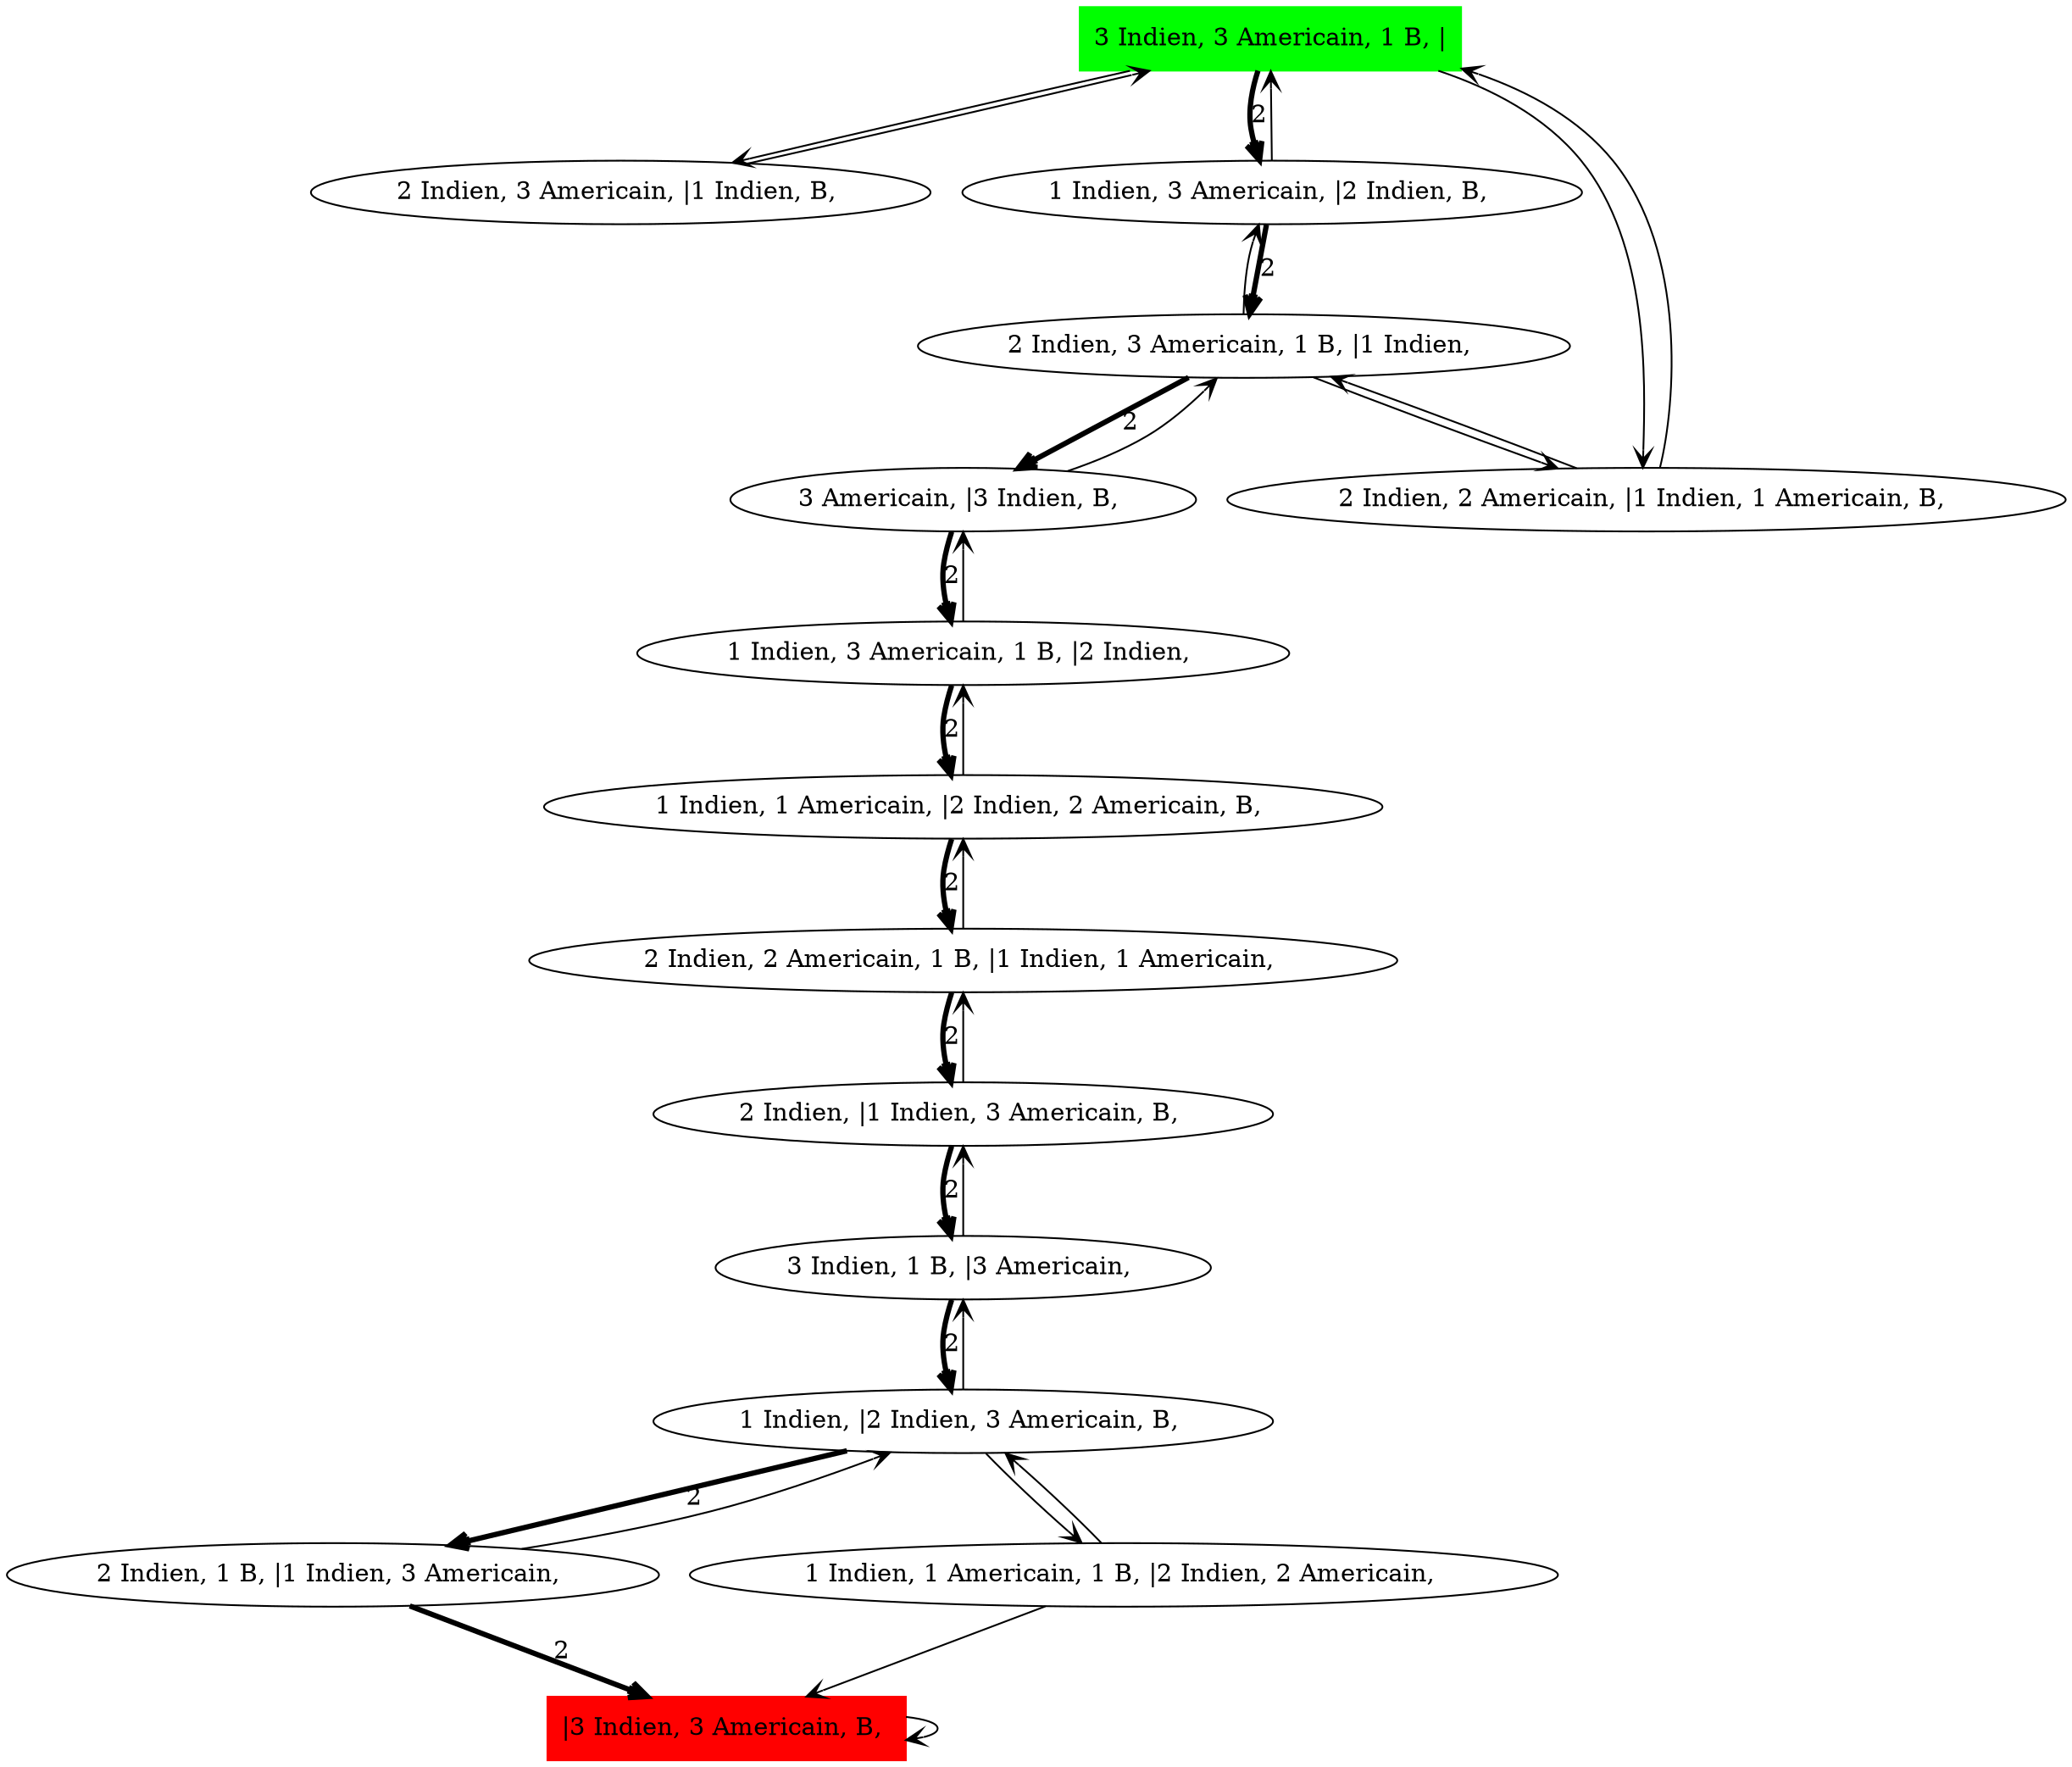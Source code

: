 digraph Samsoucoupe_Sol_ {
	initial [label="3 Indien, 3 Americain, 1 B, |" color=green shape=box style=filled]
	final [label="|3 Indien, 3 Americain, B, " color=red shape=box style=filled]
	initial -> "2 Indien, 3 Americain, |1 Indien, B, " [arrowhead=open]
	initial -> "1 Indien, 3 Americain, |2 Indien, B, " [label=2 arrowhead=open penwidth=3]
	initial -> "2 Indien, 2 Americain, |1 Indien, 1 Americain, B, " [arrowhead=open]
	"2 Indien, 2 Americain, |1 Indien, 1 Americain, B, " -> initial [arrowhead=open]
	"2 Indien, 2 Americain, |1 Indien, 1 Americain, B, " -> "2 Indien, 3 Americain, 1 B, |1 Indien, " [arrowhead=open]
	"2 Indien, 3 Americain, 1 B, |1 Indien, " -> "1 Indien, 3 Americain, |2 Indien, B, " [arrowhead=open]
	"2 Indien, 3 Americain, 1 B, |1 Indien, " -> "3 Americain, |3 Indien, B, " [label=2 arrowhead=open penwidth=3]
	"2 Indien, 3 Americain, 1 B, |1 Indien, " -> "2 Indien, 2 Americain, |1 Indien, 1 Americain, B, " [arrowhead=open]
	"3 Americain, |3 Indien, B, " -> "1 Indien, 3 Americain, 1 B, |2 Indien, " [label=2 arrowhead=open penwidth=3]
	"3 Americain, |3 Indien, B, " -> "2 Indien, 3 Americain, 1 B, |1 Indien, " [arrowhead=open]
	"1 Indien, 3 Americain, 1 B, |2 Indien, " -> "3 Americain, |3 Indien, B, " [arrowhead=open]
	"1 Indien, 3 Americain, 1 B, |2 Indien, " -> "1 Indien, 1 Americain, |2 Indien, 2 Americain, B, " [label=2 arrowhead=open penwidth=3]
	"1 Indien, 1 Americain, |2 Indien, 2 Americain, B, " -> "2 Indien, 2 Americain, 1 B, |1 Indien, 1 Americain, " [label=2 arrowhead=open penwidth=3]
	"1 Indien, 1 Americain, |2 Indien, 2 Americain, B, " -> "1 Indien, 3 Americain, 1 B, |2 Indien, " [arrowhead=open]
	"2 Indien, 2 Americain, 1 B, |1 Indien, 1 Americain, " -> "1 Indien, 1 Americain, |2 Indien, 2 Americain, B, " [arrowhead=open]
	"2 Indien, 2 Americain, 1 B, |1 Indien, 1 Americain, " -> "2 Indien, |1 Indien, 3 Americain, B, " [label=2 arrowhead=open penwidth=3]
	"2 Indien, |1 Indien, 3 Americain, B, " -> "3 Indien, 1 B, |3 Americain, " [label=2 arrowhead=open penwidth=3]
	"2 Indien, |1 Indien, 3 Americain, B, " -> "2 Indien, 2 Americain, 1 B, |1 Indien, 1 Americain, " [arrowhead=open]
	"3 Indien, 1 B, |3 Americain, " -> "2 Indien, |1 Indien, 3 Americain, B, " [arrowhead=open]
	"3 Indien, 1 B, |3 Americain, " -> "1 Indien, |2 Indien, 3 Americain, B, " [label=2 arrowhead=open penwidth=3]
	"1 Indien, |2 Indien, 3 Americain, B, " -> "2 Indien, 1 B, |1 Indien, 3 Americain, " [label=2 arrowhead=open penwidth=3]
	"1 Indien, |2 Indien, 3 Americain, B, " -> "3 Indien, 1 B, |3 Americain, " [arrowhead=open]
	"1 Indien, |2 Indien, 3 Americain, B, " -> "1 Indien, 1 Americain, 1 B, |2 Indien, 2 Americain, " [arrowhead=open]
	"1 Indien, 1 Americain, 1 B, |2 Indien, 2 Americain, " -> final [arrowhead=open]
	"1 Indien, 1 Americain, 1 B, |2 Indien, 2 Americain, " -> "1 Indien, |2 Indien, 3 Americain, B, " [arrowhead=open]
	final -> final [arrowhead=open]
	"2 Indien, 1 B, |1 Indien, 3 Americain, " -> "1 Indien, |2 Indien, 3 Americain, B, " [arrowhead=open]
	"2 Indien, 1 B, |1 Indien, 3 Americain, " -> final [label=2 arrowhead=open penwidth=3]
	"1 Indien, 3 Americain, |2 Indien, B, " -> "2 Indien, 3 Americain, 1 B, |1 Indien, " [label=2 arrowhead=open penwidth=3]
	"1 Indien, 3 Americain, |2 Indien, B, " -> initial [arrowhead=open]
	"2 Indien, 3 Americain, |1 Indien, B, " -> initial [arrowhead=open]
}
